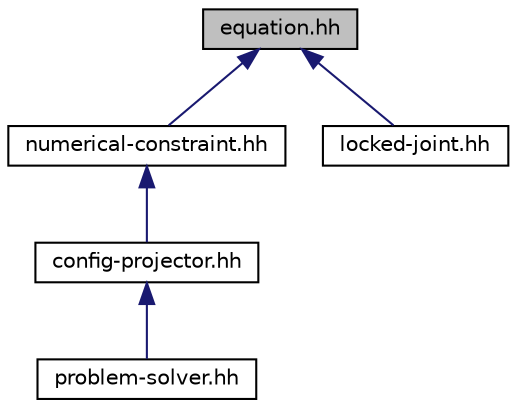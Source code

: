 digraph "equation.hh"
{
  edge [fontname="Helvetica",fontsize="10",labelfontname="Helvetica",labelfontsize="10"];
  node [fontname="Helvetica",fontsize="10",shape=record];
  Node1 [label="equation.hh",height=0.2,width=0.4,color="black", fillcolor="grey75", style="filled" fontcolor="black"];
  Node1 -> Node2 [dir="back",color="midnightblue",fontsize="10",style="solid",fontname="Helvetica"];
  Node2 [label="numerical-constraint.hh",height=0.2,width=0.4,color="black", fillcolor="white", style="filled",URL="$a00081.html"];
  Node2 -> Node3 [dir="back",color="midnightblue",fontsize="10",style="solid",fontname="Helvetica"];
  Node3 [label="config-projector.hh",height=0.2,width=0.4,color="black", fillcolor="white", style="filled",URL="$a00061.html"];
  Node3 -> Node4 [dir="back",color="midnightblue",fontsize="10",style="solid",fontname="Helvetica"];
  Node4 [label="problem-solver.hh",height=0.2,width=0.4,color="black", fillcolor="white", style="filled",URL="$a00093.html"];
  Node1 -> Node5 [dir="back",color="midnightblue",fontsize="10",style="solid",fontname="Helvetica"];
  Node5 [label="locked-joint.hh",height=0.2,width=0.4,color="black", fillcolor="white", style="filled",URL="$a00079.html"];
}
